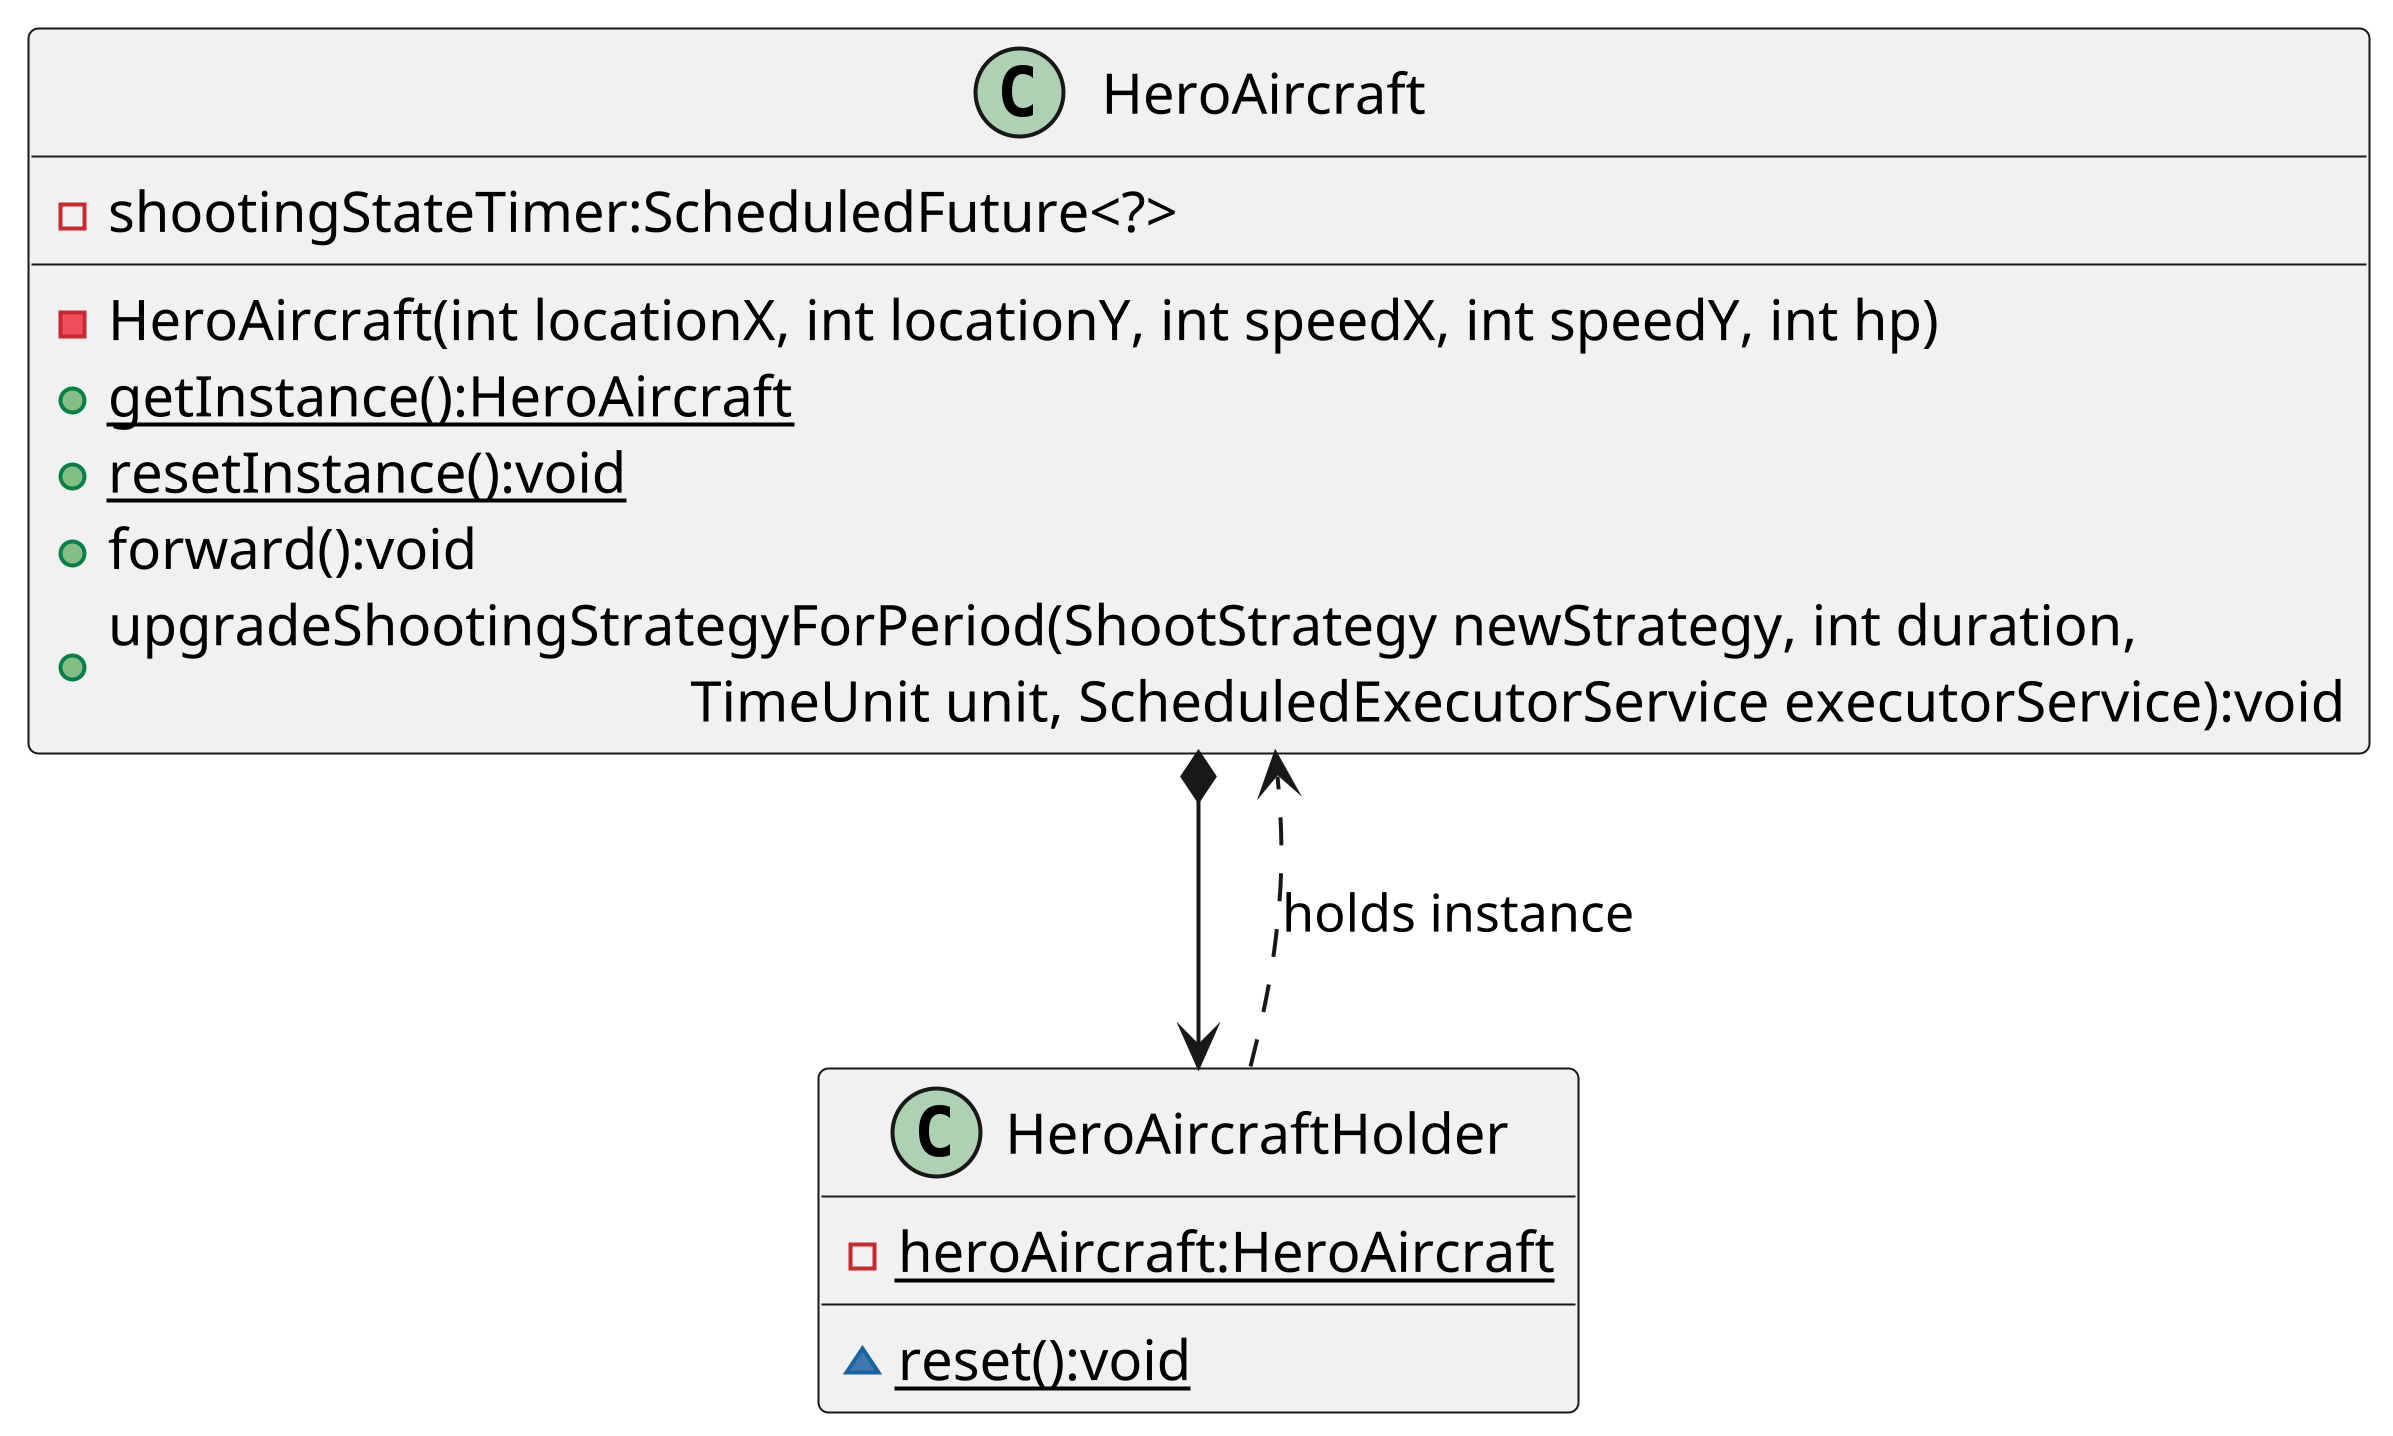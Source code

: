 @startuml
'https://plantuml.com/class-diagram

scale 4

!pragma sveglimit 65536

class HeroAircraft {
    - shootingStateTimer:ScheduledFuture<?>
    - HeroAircraft(int locationX, int locationY, int speedX, int speedY, int hp)
    + {static} getInstance():HeroAircraft
    + {static} resetInstance():void
    + forward():void
    + upgradeShootingStrategyForPeriod(ShootStrategy newStrategy, int duration, \n\
                                        TimeUnit unit, ScheduledExecutorService executorService):void
}

class HeroAircraftHolder {
    - {static} heroAircraft:HeroAircraft
    ~ {static} reset():void
}

HeroAircraft *--> HeroAircraftHolder
HeroAircraftHolder .[norank].> HeroAircraft : holds instance

@enduml
